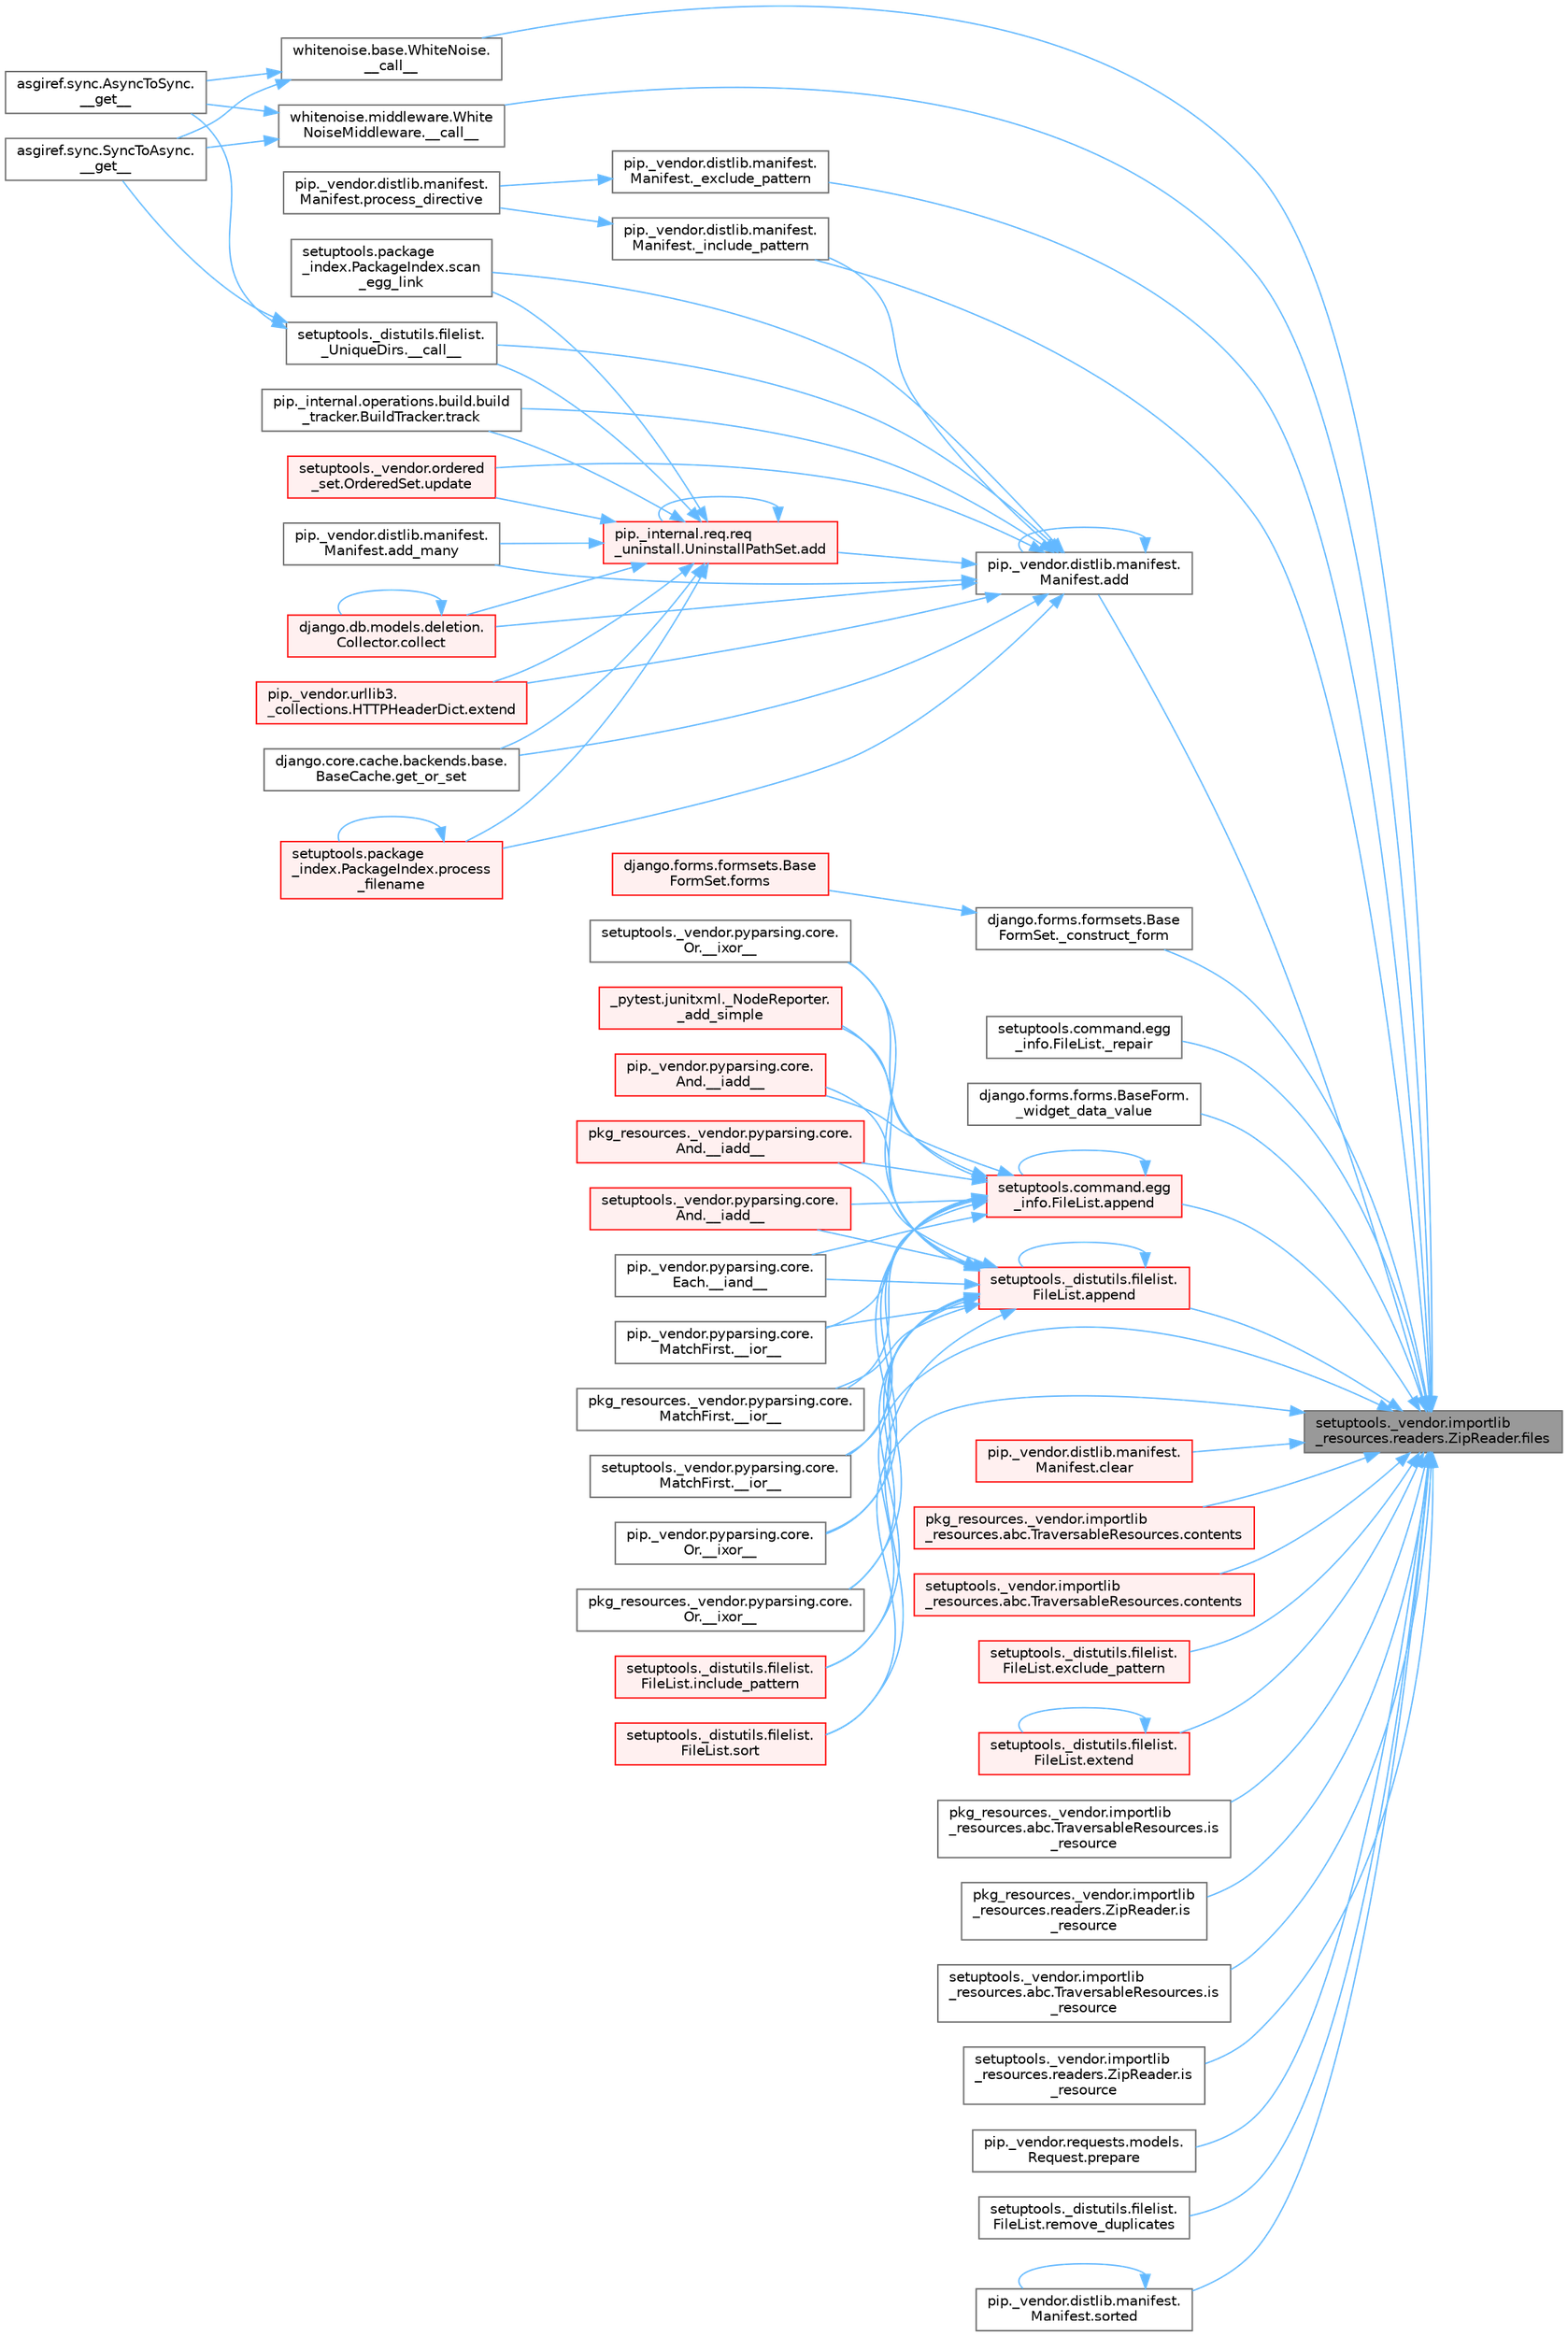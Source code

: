 digraph "setuptools._vendor.importlib_resources.readers.ZipReader.files"
{
 // LATEX_PDF_SIZE
  bgcolor="transparent";
  edge [fontname=Helvetica,fontsize=10,labelfontname=Helvetica,labelfontsize=10];
  node [fontname=Helvetica,fontsize=10,shape=box,height=0.2,width=0.4];
  rankdir="RL";
  Node1 [id="Node000001",label="setuptools._vendor.importlib\l_resources.readers.ZipReader.files",height=0.2,width=0.4,color="gray40", fillcolor="grey60", style="filled", fontcolor="black",tooltip=" "];
  Node1 -> Node2 [id="edge1_Node000001_Node000002",dir="back",color="steelblue1",style="solid",tooltip=" "];
  Node2 [id="Node000002",label="whitenoise.base.WhiteNoise.\l__call__",height=0.2,width=0.4,color="grey40", fillcolor="white", style="filled",URL="$classwhitenoise_1_1base_1_1_white_noise.html#ab69ed09639e4ade9a92277a9b899da68",tooltip=" "];
  Node2 -> Node3 [id="edge2_Node000002_Node000003",dir="back",color="steelblue1",style="solid",tooltip=" "];
  Node3 [id="Node000003",label="asgiref.sync.AsyncToSync.\l__get__",height=0.2,width=0.4,color="grey40", fillcolor="white", style="filled",URL="$classasgiref_1_1sync_1_1_async_to_sync.html#a23e9ef7a73da98dad9e3f4e65846969b",tooltip=" "];
  Node2 -> Node4 [id="edge3_Node000002_Node000004",dir="back",color="steelblue1",style="solid",tooltip=" "];
  Node4 [id="Node000004",label="asgiref.sync.SyncToAsync.\l__get__",height=0.2,width=0.4,color="grey40", fillcolor="white", style="filled",URL="$classasgiref_1_1sync_1_1_sync_to_async.html#aebdfbe3f01079a529fd2f39810597381",tooltip=" "];
  Node1 -> Node5 [id="edge4_Node000001_Node000005",dir="back",color="steelblue1",style="solid",tooltip=" "];
  Node5 [id="Node000005",label="whitenoise.middleware.White\lNoiseMiddleware.__call__",height=0.2,width=0.4,color="grey40", fillcolor="white", style="filled",URL="$classwhitenoise_1_1middleware_1_1_white_noise_middleware.html#aa3f80045431a706769634ee0fc6ca9d1",tooltip=" "];
  Node5 -> Node3 [id="edge5_Node000005_Node000003",dir="back",color="steelblue1",style="solid",tooltip=" "];
  Node5 -> Node4 [id="edge6_Node000005_Node000004",dir="back",color="steelblue1",style="solid",tooltip=" "];
  Node1 -> Node6 [id="edge7_Node000001_Node000006",dir="back",color="steelblue1",style="solid",tooltip=" "];
  Node6 [id="Node000006",label="django.forms.formsets.Base\lFormSet._construct_form",height=0.2,width=0.4,color="grey40", fillcolor="white", style="filled",URL="$classdjango_1_1forms_1_1formsets_1_1_base_form_set.html#a4a92b0779a5f5964325e73f9c8521fe8",tooltip=" "];
  Node6 -> Node7 [id="edge8_Node000006_Node000007",dir="back",color="steelblue1",style="solid",tooltip=" "];
  Node7 [id="Node000007",label="django.forms.formsets.Base\lFormSet.forms",height=0.2,width=0.4,color="red", fillcolor="#FFF0F0", style="filled",URL="$classdjango_1_1forms_1_1formsets_1_1_base_form_set.html#a398234150267aa3c6dceaa20a7a507f1",tooltip=" "];
  Node1 -> Node707 [id="edge9_Node000001_Node000707",dir="back",color="steelblue1",style="solid",tooltip=" "];
  Node707 [id="Node000707",label="pip._vendor.distlib.manifest.\lManifest._exclude_pattern",height=0.2,width=0.4,color="grey40", fillcolor="white", style="filled",URL="$classpip_1_1__vendor_1_1distlib_1_1manifest_1_1_manifest.html#a4bd92bd408c6f080795a5c18bb2c6030",tooltip=" "];
  Node707 -> Node708 [id="edge10_Node000707_Node000708",dir="back",color="steelblue1",style="solid",tooltip=" "];
  Node708 [id="Node000708",label="pip._vendor.distlib.manifest.\lManifest.process_directive",height=0.2,width=0.4,color="grey40", fillcolor="white", style="filled",URL="$classpip_1_1__vendor_1_1distlib_1_1manifest_1_1_manifest.html#a9f44d6d6f47fad2d4fa9d780039d56da",tooltip=" "];
  Node1 -> Node709 [id="edge11_Node000001_Node000709",dir="back",color="steelblue1",style="solid",tooltip=" "];
  Node709 [id="Node000709",label="pip._vendor.distlib.manifest.\lManifest._include_pattern",height=0.2,width=0.4,color="grey40", fillcolor="white", style="filled",URL="$classpip_1_1__vendor_1_1distlib_1_1manifest_1_1_manifest.html#a4599dc42a99e1cee1644e6b2d97e7103",tooltip=" "];
  Node709 -> Node708 [id="edge12_Node000709_Node000708",dir="back",color="steelblue1",style="solid",tooltip=" "];
  Node1 -> Node710 [id="edge13_Node000001_Node000710",dir="back",color="steelblue1",style="solid",tooltip=" "];
  Node710 [id="Node000710",label="setuptools.command.egg\l_info.FileList._repair",height=0.2,width=0.4,color="grey40", fillcolor="white", style="filled",URL="$classsetuptools_1_1command_1_1egg__info_1_1_file_list.html#a2661dc70c72673701e1b6740b9cecc1e",tooltip=" "];
  Node1 -> Node107 [id="edge14_Node000001_Node000107",dir="back",color="steelblue1",style="solid",tooltip=" "];
  Node107 [id="Node000107",label="django.forms.forms.BaseForm.\l_widget_data_value",height=0.2,width=0.4,color="grey40", fillcolor="white", style="filled",URL="$classdjango_1_1forms_1_1forms_1_1_base_form.html#a237e69a267c76deaa1f2bb226b221391",tooltip=" "];
  Node1 -> Node711 [id="edge15_Node000001_Node000711",dir="back",color="steelblue1",style="solid",tooltip=" "];
  Node711 [id="Node000711",label="pip._vendor.distlib.manifest.\lManifest.add",height=0.2,width=0.4,color="grey40", fillcolor="white", style="filled",URL="$classpip_1_1__vendor_1_1distlib_1_1manifest_1_1_manifest.html#aae84ea0f83bcc2cbb7d5a31fc767120f",tooltip=" "];
  Node711 -> Node112 [id="edge16_Node000711_Node000112",dir="back",color="steelblue1",style="solid",tooltip=" "];
  Node112 [id="Node000112",label="setuptools._distutils.filelist.\l_UniqueDirs.__call__",height=0.2,width=0.4,color="grey40", fillcolor="white", style="filled",URL="$classsetuptools_1_1__distutils_1_1filelist_1_1___unique_dirs.html#ae93f93be227a359a5acb33f43588be38",tooltip=" "];
  Node112 -> Node3 [id="edge17_Node000112_Node000003",dir="back",color="steelblue1",style="solid",tooltip=" "];
  Node112 -> Node4 [id="edge18_Node000112_Node000004",dir="back",color="steelblue1",style="solid",tooltip=" "];
  Node711 -> Node709 [id="edge19_Node000711_Node000709",dir="back",color="steelblue1",style="solid",tooltip=" "];
  Node711 -> Node113 [id="edge20_Node000711_Node000113",dir="back",color="steelblue1",style="solid",tooltip=" "];
  Node113 [id="Node000113",label="pip._internal.req.req\l_uninstall.UninstallPathSet.add",height=0.2,width=0.4,color="red", fillcolor="#FFF0F0", style="filled",URL="$classpip_1_1__internal_1_1req_1_1req__uninstall_1_1_uninstall_path_set.html#ad34a919f45b9c89e6b0d59ec0d24ba4c",tooltip=" "];
  Node113 -> Node112 [id="edge21_Node000113_Node000112",dir="back",color="steelblue1",style="solid",tooltip=" "];
  Node113 -> Node113 [id="edge22_Node000113_Node000113",dir="back",color="steelblue1",style="solid",tooltip=" "];
  Node113 -> Node114 [id="edge23_Node000113_Node000114",dir="back",color="steelblue1",style="solid",tooltip=" "];
  Node114 [id="Node000114",label="pip._vendor.distlib.manifest.\lManifest.add_many",height=0.2,width=0.4,color="grey40", fillcolor="white", style="filled",URL="$classpip_1_1__vendor_1_1distlib_1_1manifest_1_1_manifest.html#aedd3a1430fdbbc656b0c203b798ad944",tooltip=" "];
  Node113 -> Node116 [id="edge24_Node000113_Node000116",dir="back",color="steelblue1",style="solid",tooltip=" "];
  Node116 [id="Node000116",label="django.db.models.deletion.\lCollector.collect",height=0.2,width=0.4,color="red", fillcolor="#FFF0F0", style="filled",URL="$classdjango_1_1db_1_1models_1_1deletion_1_1_collector.html#ae6d2a061dcb129755a51ced6ab45edad",tooltip=" "];
  Node116 -> Node116 [id="edge25_Node000116_Node000116",dir="back",color="steelblue1",style="solid",tooltip=" "];
  Node113 -> Node281 [id="edge26_Node000113_Node000281",dir="back",color="steelblue1",style="solid",tooltip=" "];
  Node281 [id="Node000281",label="pip._vendor.urllib3.\l_collections.HTTPHeaderDict.extend",height=0.2,width=0.4,color="red", fillcolor="#FFF0F0", style="filled",URL="$classpip_1_1__vendor_1_1urllib3_1_1__collections_1_1_h_t_t_p_header_dict.html#a2e1d7729c6ade1c90e37914063295d1f",tooltip=" "];
  Node113 -> Node712 [id="edge27_Node000113_Node000712",dir="back",color="steelblue1",style="solid",tooltip=" "];
  Node712 [id="Node000712",label="django.core.cache.backends.base.\lBaseCache.get_or_set",height=0.2,width=0.4,color="grey40", fillcolor="white", style="filled",URL="$classdjango_1_1core_1_1cache_1_1backends_1_1base_1_1_base_cache.html#ac478d532b4c2b74987f49ff8291e5343",tooltip=" "];
  Node113 -> Node713 [id="edge28_Node000113_Node000713",dir="back",color="steelblue1",style="solid",tooltip=" "];
  Node713 [id="Node000713",label="setuptools.package\l_index.PackageIndex.process\l_filename",height=0.2,width=0.4,color="red", fillcolor="#FFF0F0", style="filled",URL="$classsetuptools_1_1package__index_1_1_package_index.html#ab04da07ff3d457892f53ca1e671514cc",tooltip=" "];
  Node713 -> Node713 [id="edge29_Node000713_Node000713",dir="back",color="steelblue1",style="solid",tooltip=" "];
  Node113 -> Node722 [id="edge30_Node000113_Node000722",dir="back",color="steelblue1",style="solid",tooltip=" "];
  Node722 [id="Node000722",label="setuptools.package\l_index.PackageIndex.scan\l_egg_link",height=0.2,width=0.4,color="grey40", fillcolor="white", style="filled",URL="$classsetuptools_1_1package__index_1_1_package_index.html#a96dd6026fe8fc64412e12229e6188bc6",tooltip=" "];
  Node113 -> Node723 [id="edge31_Node000113_Node000723",dir="back",color="steelblue1",style="solid",tooltip=" "];
  Node723 [id="Node000723",label="pip._internal.operations.build.build\l_tracker.BuildTracker.track",height=0.2,width=0.4,color="grey40", fillcolor="white", style="filled",URL="$classpip_1_1__internal_1_1operations_1_1build_1_1build__tracker_1_1_build_tracker.html#a394d42a69664a5949488bfdfa79a8a1d",tooltip=" "];
  Node113 -> Node724 [id="edge32_Node000113_Node000724",dir="back",color="steelblue1",style="solid",tooltip=" "];
  Node724 [id="Node000724",label="setuptools._vendor.ordered\l_set.OrderedSet.update",height=0.2,width=0.4,color="red", fillcolor="#FFF0F0", style="filled",URL="$classsetuptools_1_1__vendor_1_1ordered__set_1_1_ordered_set.html#ad65452f0c741c86dce23bcba0a55c04e",tooltip=" "];
  Node711 -> Node711 [id="edge33_Node000711_Node000711",dir="back",color="steelblue1",style="solid",tooltip=" "];
  Node711 -> Node114 [id="edge34_Node000711_Node000114",dir="back",color="steelblue1",style="solid",tooltip=" "];
  Node711 -> Node116 [id="edge35_Node000711_Node000116",dir="back",color="steelblue1",style="solid",tooltip=" "];
  Node711 -> Node281 [id="edge36_Node000711_Node000281",dir="back",color="steelblue1",style="solid",tooltip=" "];
  Node711 -> Node712 [id="edge37_Node000711_Node000712",dir="back",color="steelblue1",style="solid",tooltip=" "];
  Node711 -> Node713 [id="edge38_Node000711_Node000713",dir="back",color="steelblue1",style="solid",tooltip=" "];
  Node711 -> Node722 [id="edge39_Node000711_Node000722",dir="back",color="steelblue1",style="solid",tooltip=" "];
  Node711 -> Node723 [id="edge40_Node000711_Node000723",dir="back",color="steelblue1",style="solid",tooltip=" "];
  Node711 -> Node724 [id="edge41_Node000711_Node000724",dir="back",color="steelblue1",style="solid",tooltip=" "];
  Node1 -> Node725 [id="edge42_Node000001_Node000725",dir="back",color="steelblue1",style="solid",tooltip=" "];
  Node725 [id="Node000725",label="setuptools._distutils.filelist.\lFileList.append",height=0.2,width=0.4,color="red", fillcolor="#FFF0F0", style="filled",URL="$classsetuptools_1_1__distutils_1_1filelist_1_1_file_list.html#aa9ee6398f54c690ec1af5df79fb1fbac",tooltip=" "];
  Node725 -> Node726 [id="edge43_Node000725_Node000726",dir="back",color="steelblue1",style="solid",tooltip=" "];
  Node726 [id="Node000726",label="pip._vendor.pyparsing.core.\lAnd.__iadd__",height=0.2,width=0.4,color="red", fillcolor="#FFF0F0", style="filled",URL="$classpip_1_1__vendor_1_1pyparsing_1_1core_1_1_and.html#a95acc8d227938acc37737c38dedc21ae",tooltip=" "];
  Node725 -> Node730 [id="edge44_Node000725_Node000730",dir="back",color="steelblue1",style="solid",tooltip=" "];
  Node730 [id="Node000730",label="pkg_resources._vendor.pyparsing.core.\lAnd.__iadd__",height=0.2,width=0.4,color="red", fillcolor="#FFF0F0", style="filled",URL="$classpkg__resources_1_1__vendor_1_1pyparsing_1_1core_1_1_and.html#a3518d567360a52cd23673c05d57da5ec",tooltip=" "];
  Node725 -> Node731 [id="edge45_Node000725_Node000731",dir="back",color="steelblue1",style="solid",tooltip=" "];
  Node731 [id="Node000731",label="setuptools._vendor.pyparsing.core.\lAnd.__iadd__",height=0.2,width=0.4,color="red", fillcolor="#FFF0F0", style="filled",URL="$classsetuptools_1_1__vendor_1_1pyparsing_1_1core_1_1_and.html#ae5d5acd18921d1ec46dfdb9ab9dd9a79",tooltip=" "];
  Node725 -> Node732 [id="edge46_Node000725_Node000732",dir="back",color="steelblue1",style="solid",tooltip=" "];
  Node732 [id="Node000732",label="pip._vendor.pyparsing.core.\lEach.__iand__",height=0.2,width=0.4,color="grey40", fillcolor="white", style="filled",URL="$classpip_1_1__vendor_1_1pyparsing_1_1core_1_1_each.html#a1d27b3e9e2bc5b807febd382a9439497",tooltip=" "];
  Node725 -> Node733 [id="edge47_Node000725_Node000733",dir="back",color="steelblue1",style="solid",tooltip=" "];
  Node733 [id="Node000733",label="pip._vendor.pyparsing.core.\lMatchFirst.__ior__",height=0.2,width=0.4,color="grey40", fillcolor="white", style="filled",URL="$classpip_1_1__vendor_1_1pyparsing_1_1core_1_1_match_first.html#ad0838e82fc3e9833a6c81c7a63e030d9",tooltip=" "];
  Node725 -> Node734 [id="edge48_Node000725_Node000734",dir="back",color="steelblue1",style="solid",tooltip=" "];
  Node734 [id="Node000734",label="pkg_resources._vendor.pyparsing.core.\lMatchFirst.__ior__",height=0.2,width=0.4,color="grey40", fillcolor="white", style="filled",URL="$classpkg__resources_1_1__vendor_1_1pyparsing_1_1core_1_1_match_first.html#a58dab88aff8bd3218094f602fbc265f7",tooltip=" "];
  Node725 -> Node735 [id="edge49_Node000725_Node000735",dir="back",color="steelblue1",style="solid",tooltip=" "];
  Node735 [id="Node000735",label="setuptools._vendor.pyparsing.core.\lMatchFirst.__ior__",height=0.2,width=0.4,color="grey40", fillcolor="white", style="filled",URL="$classsetuptools_1_1__vendor_1_1pyparsing_1_1core_1_1_match_first.html#a52ca6c6dcade163b72b05e8a4be07986",tooltip=" "];
  Node725 -> Node736 [id="edge50_Node000725_Node000736",dir="back",color="steelblue1",style="solid",tooltip=" "];
  Node736 [id="Node000736",label="pip._vendor.pyparsing.core.\lOr.__ixor__",height=0.2,width=0.4,color="grey40", fillcolor="white", style="filled",URL="$classpip_1_1__vendor_1_1pyparsing_1_1core_1_1_or.html#a3e25cc44ee800ddd31da17c2aba1439c",tooltip=" "];
  Node725 -> Node737 [id="edge51_Node000725_Node000737",dir="back",color="steelblue1",style="solid",tooltip=" "];
  Node737 [id="Node000737",label="pkg_resources._vendor.pyparsing.core.\lOr.__ixor__",height=0.2,width=0.4,color="grey40", fillcolor="white", style="filled",URL="$classpkg__resources_1_1__vendor_1_1pyparsing_1_1core_1_1_or.html#a816506d6b6cd56e49e24955f5b3ebb1f",tooltip=" "];
  Node725 -> Node738 [id="edge52_Node000725_Node000738",dir="back",color="steelblue1",style="solid",tooltip=" "];
  Node738 [id="Node000738",label="setuptools._vendor.pyparsing.core.\lOr.__ixor__",height=0.2,width=0.4,color="grey40", fillcolor="white", style="filled",URL="$classsetuptools_1_1__vendor_1_1pyparsing_1_1core_1_1_or.html#a3ec14f79774e3ecd53a5db54b830a8c9",tooltip=" "];
  Node725 -> Node739 [id="edge53_Node000725_Node000739",dir="back",color="steelblue1",style="solid",tooltip=" "];
  Node739 [id="Node000739",label="_pytest.junitxml._NodeReporter.\l_add_simple",height=0.2,width=0.4,color="red", fillcolor="#FFF0F0", style="filled",URL="$class__pytest_1_1junitxml_1_1___node_reporter.html#a4391acb1ac84356509d35b7f19e9ed05",tooltip=" "];
  Node725 -> Node725 [id="edge54_Node000725_Node000725",dir="back",color="steelblue1",style="solid",tooltip=" "];
  Node725 -> Node847 [id="edge55_Node000725_Node000847",dir="back",color="steelblue1",style="solid",tooltip=" "];
  Node847 [id="Node000847",label="setuptools._distutils.filelist.\lFileList.include_pattern",height=0.2,width=0.4,color="red", fillcolor="#FFF0F0", style="filled",URL="$classsetuptools_1_1__distutils_1_1filelist_1_1_file_list.html#ae9fe5a8142554ed017ad8c30fec0013d",tooltip=" "];
  Node725 -> Node854 [id="edge56_Node000725_Node000854",dir="back",color="steelblue1",style="solid",tooltip=" "];
  Node854 [id="Node000854",label="setuptools._distutils.filelist.\lFileList.sort",height=0.2,width=0.4,color="red", fillcolor="#FFF0F0", style="filled",URL="$classsetuptools_1_1__distutils_1_1filelist_1_1_file_list.html#a22aca338a56171f45d6a8f9e7abe6498",tooltip=" "];
  Node1 -> Node836 [id="edge57_Node000001_Node000836",dir="back",color="steelblue1",style="solid",tooltip=" "];
  Node836 [id="Node000836",label="setuptools.command.egg\l_info.FileList.append",height=0.2,width=0.4,color="red", fillcolor="#FFF0F0", style="filled",URL="$classsetuptools_1_1command_1_1egg__info_1_1_file_list.html#a824a1cbf2a36d3079c6f24506056cf44",tooltip=" "];
  Node836 -> Node726 [id="edge58_Node000836_Node000726",dir="back",color="steelblue1",style="solid",tooltip=" "];
  Node836 -> Node730 [id="edge59_Node000836_Node000730",dir="back",color="steelblue1",style="solid",tooltip=" "];
  Node836 -> Node731 [id="edge60_Node000836_Node000731",dir="back",color="steelblue1",style="solid",tooltip=" "];
  Node836 -> Node732 [id="edge61_Node000836_Node000732",dir="back",color="steelblue1",style="solid",tooltip=" "];
  Node836 -> Node733 [id="edge62_Node000836_Node000733",dir="back",color="steelblue1",style="solid",tooltip=" "];
  Node836 -> Node734 [id="edge63_Node000836_Node000734",dir="back",color="steelblue1",style="solid",tooltip=" "];
  Node836 -> Node735 [id="edge64_Node000836_Node000735",dir="back",color="steelblue1",style="solid",tooltip=" "];
  Node836 -> Node736 [id="edge65_Node000836_Node000736",dir="back",color="steelblue1",style="solid",tooltip=" "];
  Node836 -> Node737 [id="edge66_Node000836_Node000737",dir="back",color="steelblue1",style="solid",tooltip=" "];
  Node836 -> Node738 [id="edge67_Node000836_Node000738",dir="back",color="steelblue1",style="solid",tooltip=" "];
  Node836 -> Node739 [id="edge68_Node000836_Node000739",dir="back",color="steelblue1",style="solid",tooltip=" "];
  Node836 -> Node836 [id="edge69_Node000836_Node000836",dir="back",color="steelblue1",style="solid",tooltip=" "];
  Node1 -> Node839 [id="edge70_Node000001_Node000839",dir="back",color="steelblue1",style="solid",tooltip=" "];
  Node839 [id="Node000839",label="pip._vendor.distlib.manifest.\lManifest.clear",height=0.2,width=0.4,color="red", fillcolor="#FFF0F0", style="filled",URL="$classpip_1_1__vendor_1_1distlib_1_1manifest_1_1_manifest.html#a415875ee7b2fe97d61f871a97e4ca891",tooltip=" "];
  Node1 -> Node840 [id="edge71_Node000001_Node000840",dir="back",color="steelblue1",style="solid",tooltip=" "];
  Node840 [id="Node000840",label="pkg_resources._vendor.importlib\l_resources.abc.TraversableResources.contents",height=0.2,width=0.4,color="red", fillcolor="#FFF0F0", style="filled",URL="$classpkg__resources_1_1__vendor_1_1importlib__resources_1_1abc_1_1_traversable_resources.html#a4c7bc89bdda181437b356630cc15d1af",tooltip=" "];
  Node1 -> Node843 [id="edge72_Node000001_Node000843",dir="back",color="steelblue1",style="solid",tooltip=" "];
  Node843 [id="Node000843",label="setuptools._vendor.importlib\l_resources.abc.TraversableResources.contents",height=0.2,width=0.4,color="red", fillcolor="#FFF0F0", style="filled",URL="$classsetuptools_1_1__vendor_1_1importlib__resources_1_1abc_1_1_traversable_resources.html#a2a1d7f62d641d51c6eec626045ff3b7a",tooltip=" "];
  Node1 -> Node844 [id="edge73_Node000001_Node000844",dir="back",color="steelblue1",style="solid",tooltip=" "];
  Node844 [id="Node000844",label="setuptools._distutils.filelist.\lFileList.exclude_pattern",height=0.2,width=0.4,color="red", fillcolor="#FFF0F0", style="filled",URL="$classsetuptools_1_1__distutils_1_1filelist_1_1_file_list.html#aff56d4a96467b8946dbe075f15525723",tooltip=" "];
  Node1 -> Node846 [id="edge74_Node000001_Node000846",dir="back",color="steelblue1",style="solid",tooltip=" "];
  Node846 [id="Node000846",label="setuptools._distutils.filelist.\lFileList.extend",height=0.2,width=0.4,color="red", fillcolor="#FFF0F0", style="filled",URL="$classsetuptools_1_1__distutils_1_1filelist_1_1_file_list.html#afbb5d33eba4b305a48c0864d954956a4",tooltip=" "];
  Node846 -> Node846 [id="edge75_Node000846_Node000846",dir="back",color="steelblue1",style="solid",tooltip=" "];
  Node1 -> Node847 [id="edge76_Node000001_Node000847",dir="back",color="steelblue1",style="solid",tooltip=" "];
  Node1 -> Node848 [id="edge77_Node000001_Node000848",dir="back",color="steelblue1",style="solid",tooltip=" "];
  Node848 [id="Node000848",label="pkg_resources._vendor.importlib\l_resources.abc.TraversableResources.is\l_resource",height=0.2,width=0.4,color="grey40", fillcolor="white", style="filled",URL="$classpkg__resources_1_1__vendor_1_1importlib__resources_1_1abc_1_1_traversable_resources.html#a789d062cffab3aec616ee597e9f20158",tooltip=" "];
  Node1 -> Node849 [id="edge78_Node000001_Node000849",dir="back",color="steelblue1",style="solid",tooltip=" "];
  Node849 [id="Node000849",label="pkg_resources._vendor.importlib\l_resources.readers.ZipReader.is\l_resource",height=0.2,width=0.4,color="grey40", fillcolor="white", style="filled",URL="$classpkg__resources_1_1__vendor_1_1importlib__resources_1_1readers_1_1_zip_reader.html#ad9dd30a99935c571aea05020f936547d",tooltip=" "];
  Node1 -> Node850 [id="edge79_Node000001_Node000850",dir="back",color="steelblue1",style="solid",tooltip=" "];
  Node850 [id="Node000850",label="setuptools._vendor.importlib\l_resources.abc.TraversableResources.is\l_resource",height=0.2,width=0.4,color="grey40", fillcolor="white", style="filled",URL="$classsetuptools_1_1__vendor_1_1importlib__resources_1_1abc_1_1_traversable_resources.html#a14d5a3f5d5a3a453bf69683df8c3f6f6",tooltip=" "];
  Node1 -> Node851 [id="edge80_Node000001_Node000851",dir="back",color="steelblue1",style="solid",tooltip=" "];
  Node851 [id="Node000851",label="setuptools._vendor.importlib\l_resources.readers.ZipReader.is\l_resource",height=0.2,width=0.4,color="grey40", fillcolor="white", style="filled",URL="$classsetuptools_1_1__vendor_1_1importlib__resources_1_1readers_1_1_zip_reader.html#af50ce280fd2952069d47a7bc7670d7e1",tooltip=" "];
  Node1 -> Node852 [id="edge81_Node000001_Node000852",dir="back",color="steelblue1",style="solid",tooltip=" "];
  Node852 [id="Node000852",label="pip._vendor.requests.models.\lRequest.prepare",height=0.2,width=0.4,color="grey40", fillcolor="white", style="filled",URL="$classpip_1_1__vendor_1_1requests_1_1models_1_1_request.html#a521f9d64b1ea263abc8fb0c3f957b2ab",tooltip=" "];
  Node1 -> Node853 [id="edge82_Node000001_Node000853",dir="back",color="steelblue1",style="solid",tooltip=" "];
  Node853 [id="Node000853",label="setuptools._distutils.filelist.\lFileList.remove_duplicates",height=0.2,width=0.4,color="grey40", fillcolor="white", style="filled",URL="$classsetuptools_1_1__distutils_1_1filelist_1_1_file_list.html#a52bd4da0e3a5199cbc6b921965cef2d3",tooltip=" "];
  Node1 -> Node854 [id="edge83_Node000001_Node000854",dir="back",color="steelblue1",style="solid",tooltip=" "];
  Node1 -> Node2112 [id="edge84_Node000001_Node002112",dir="back",color="steelblue1",style="solid",tooltip=" "];
  Node2112 [id="Node002112",label="pip._vendor.distlib.manifest.\lManifest.sorted",height=0.2,width=0.4,color="grey40", fillcolor="white", style="filled",URL="$classpip_1_1__vendor_1_1distlib_1_1manifest_1_1_manifest.html#a5d52796ec0da0284e13756b60934b972",tooltip=" "];
  Node2112 -> Node2112 [id="edge85_Node002112_Node002112",dir="back",color="steelblue1",style="solid",tooltip=" "];
}
